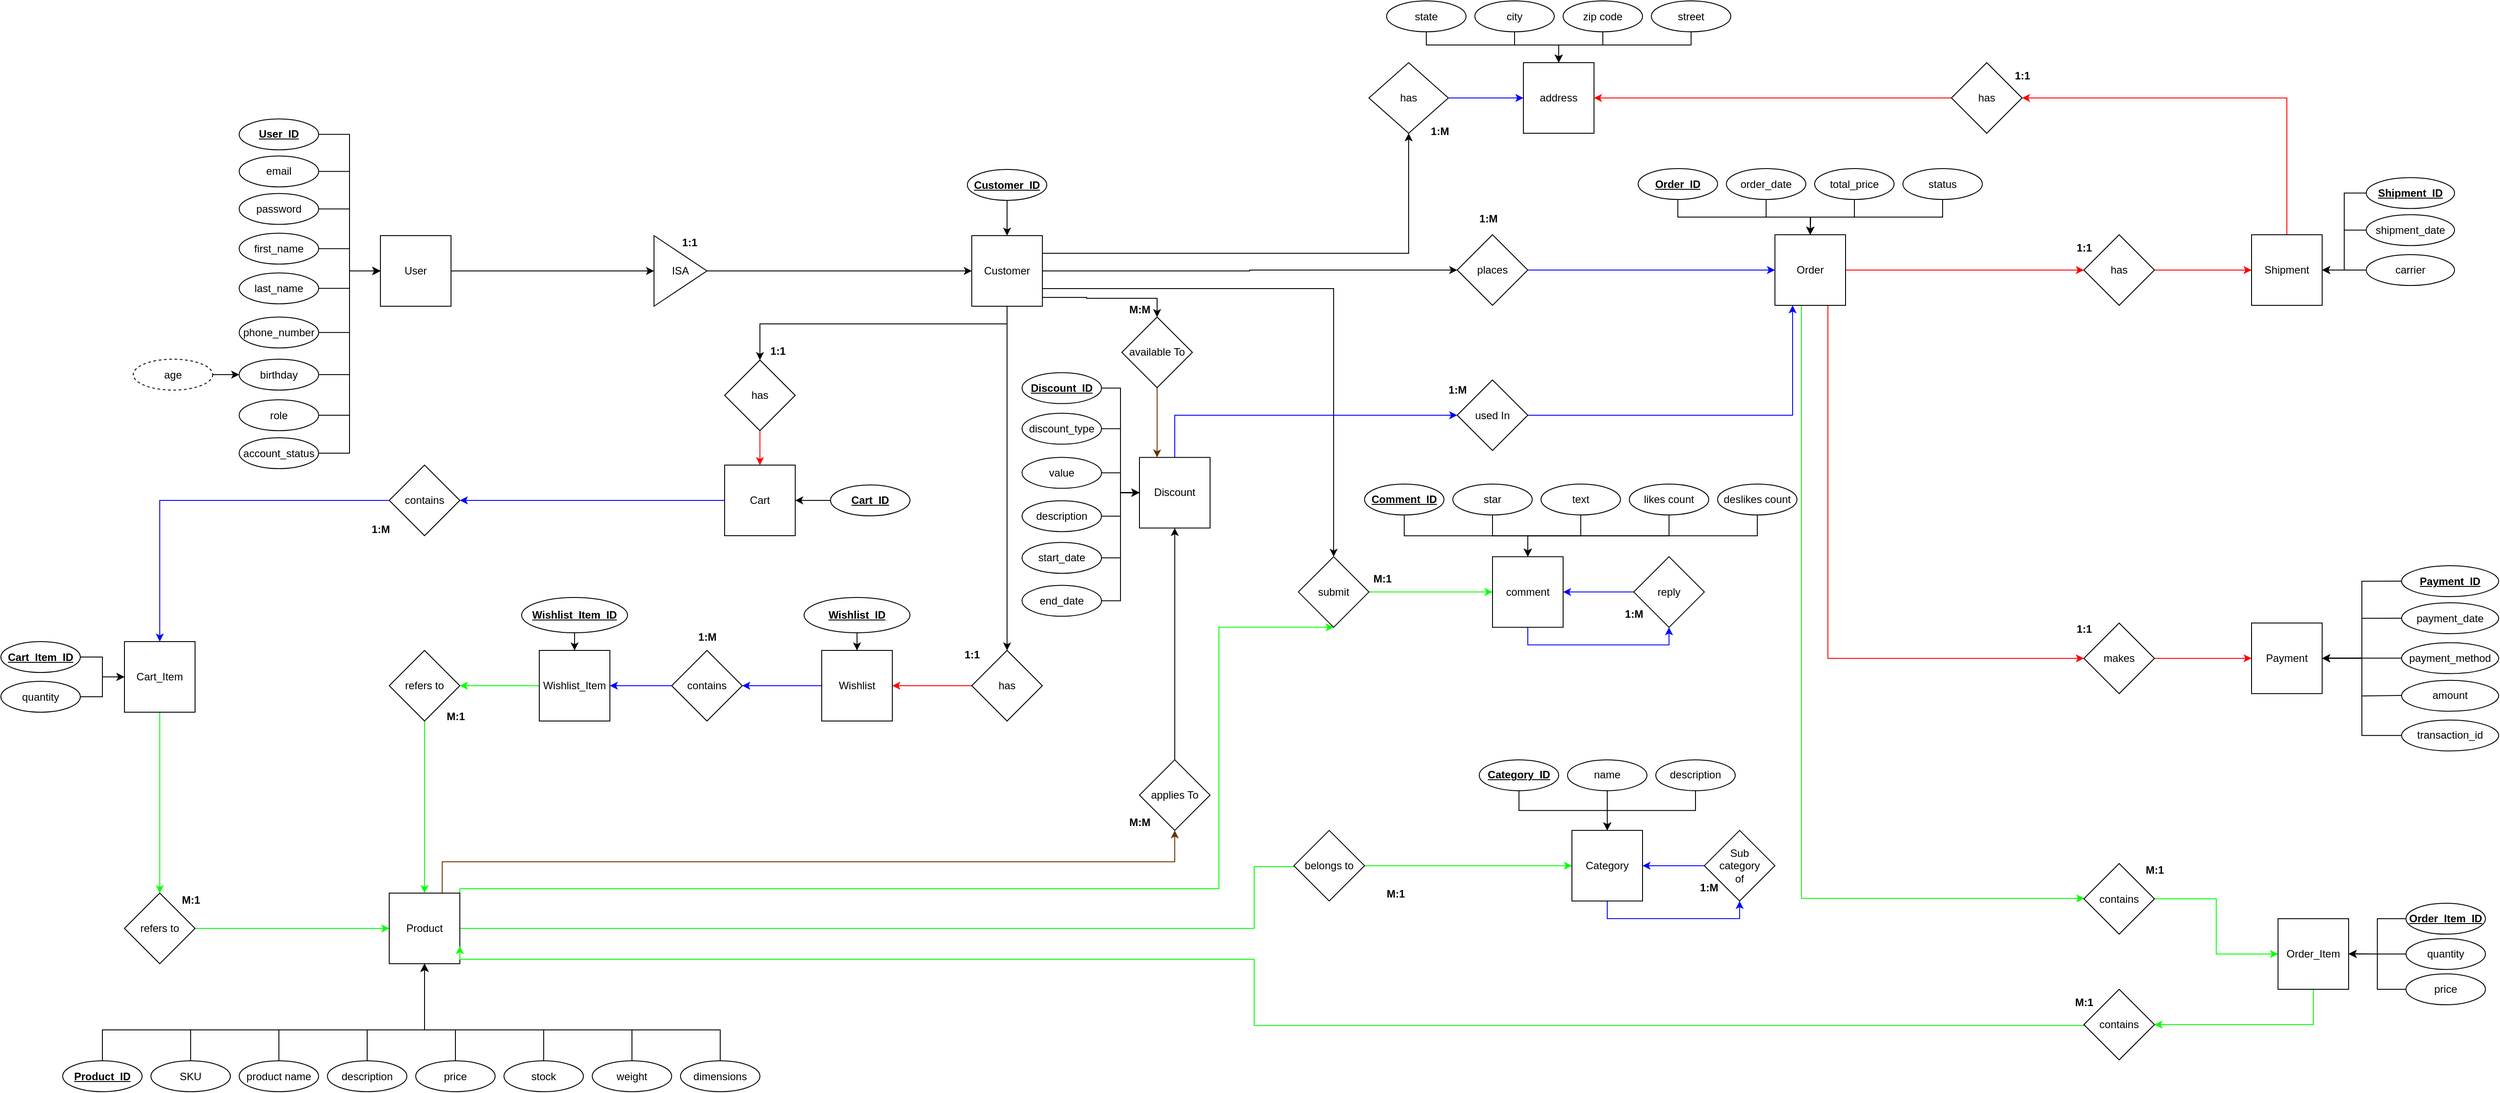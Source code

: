 <mxfile version="26.1.1">
  <diagram name="Page-1" id="rLo1q9Qd0Z6dPpDgeSFO">
    <mxGraphModel dx="7437" dy="7351" grid="1" gridSize="10" guides="1" tooltips="1" connect="1" arrows="1" fold="1" page="1" pageScale="5" pageWidth="850" pageHeight="1100" math="0" shadow="0">
      <root>
        <mxCell id="0" />
        <mxCell id="1" parent="0" />
        <mxCell id="ToU6loC46J24oxrMq6Bs-8" value="" style="edgeStyle=orthogonalEdgeStyle;rounded=0;orthogonalLoop=1;jettySize=auto;html=1;strokeColor=#000000;" parent="1" source="ToU6loC46J24oxrMq6Bs-6" edge="1">
          <mxGeometry relative="1" as="geometry">
            <mxPoint x="560.0" y="300" as="targetPoint" />
          </mxGeometry>
        </mxCell>
        <mxCell id="ToU6loC46J24oxrMq6Bs-6" value="User" style="whiteSpace=wrap;html=1;aspect=fixed;" parent="1" vertex="1">
          <mxGeometry x="250" y="260" width="80" height="80" as="geometry" />
        </mxCell>
        <mxCell id="ToU6loC46J24oxrMq6Bs-10" value="" style="edgeStyle=orthogonalEdgeStyle;rounded=0;orthogonalLoop=1;jettySize=auto;html=1;exitX=1;exitY=0.5;exitDx=0;exitDy=0;strokeColor=#000000;" parent="1" source="ToU6loC46J24oxrMq6Bs-325" target="ToU6loC46J24oxrMq6Bs-9" edge="1">
          <mxGeometry relative="1" as="geometry">
            <mxPoint x="640.0" y="300" as="sourcePoint" />
            <Array as="points">
              <mxPoint x="620" y="300" />
            </Array>
          </mxGeometry>
        </mxCell>
        <mxCell id="ToU6loC46J24oxrMq6Bs-32" value="" style="edgeStyle=orthogonalEdgeStyle;rounded=0;orthogonalLoop=1;jettySize=auto;html=1;strokeColor=#000000;exitX=1;exitY=0.5;exitDx=0;exitDy=0;" parent="1" source="ToU6loC46J24oxrMq6Bs-9" target="ToU6loC46J24oxrMq6Bs-31" edge="1">
          <mxGeometry relative="1" as="geometry">
            <mxPoint x="1290" y="275" as="sourcePoint" />
          </mxGeometry>
        </mxCell>
        <mxCell id="ToU6loC46J24oxrMq6Bs-59" value="" style="edgeStyle=orthogonalEdgeStyle;rounded=0;orthogonalLoop=1;jettySize=auto;html=1;exitX=0.5;exitY=1;exitDx=0;exitDy=0;strokeColor=#000000;" parent="1" source="ToU6loC46J24oxrMq6Bs-9" target="ToU6loC46J24oxrMq6Bs-13" edge="1">
          <mxGeometry relative="1" as="geometry">
            <mxPoint x="995" y="412.0" as="sourcePoint" />
            <mxPoint x="925" y="512.0" as="targetPoint" />
            <Array as="points">
              <mxPoint x="960" y="360" />
            </Array>
          </mxGeometry>
        </mxCell>
        <mxCell id="UtE5IbcF4sJG9WHfilwN-26" style="edgeStyle=orthogonalEdgeStyle;rounded=0;orthogonalLoop=1;jettySize=auto;html=1;exitX=1;exitY=0.75;exitDx=0;exitDy=0;entryX=0.5;entryY=0;entryDx=0;entryDy=0;strokeColor=#000000;" parent="1" source="ToU6loC46J24oxrMq6Bs-9" target="UtE5IbcF4sJG9WHfilwN-23" edge="1">
          <mxGeometry relative="1" as="geometry">
            <mxPoint x="1270" y="339" as="sourcePoint" />
          </mxGeometry>
        </mxCell>
        <mxCell id="GPYepnfZ225K1OBBeHl1-21" style="edgeStyle=orthogonalEdgeStyle;rounded=0;orthogonalLoop=1;jettySize=auto;html=1;exitX=1;exitY=0.25;exitDx=0;exitDy=0;entryX=0.5;entryY=1;entryDx=0;entryDy=0;strokeColor=#000000;" edge="1" parent="1" source="ToU6loC46J24oxrMq6Bs-9" target="GPYepnfZ225K1OBBeHl1-5">
          <mxGeometry relative="1" as="geometry">
            <Array as="points">
              <mxPoint x="1415" y="280" />
            </Array>
          </mxGeometry>
        </mxCell>
        <mxCell id="GPYepnfZ225K1OBBeHl1-23" style="edgeStyle=orthogonalEdgeStyle;rounded=0;orthogonalLoop=1;jettySize=auto;html=1;exitX=0.5;exitY=1;exitDx=0;exitDy=0;entryX=0.5;entryY=0;entryDx=0;entryDy=0;strokeColor=#000000;" edge="1" parent="1" source="ToU6loC46J24oxrMq6Bs-9" target="ToU6loC46J24oxrMq6Bs-57">
          <mxGeometry relative="1" as="geometry" />
        </mxCell>
        <mxCell id="GPYepnfZ225K1OBBeHl1-63" style="edgeStyle=orthogonalEdgeStyle;rounded=0;orthogonalLoop=1;jettySize=auto;html=1;exitX=1;exitY=1;exitDx=0;exitDy=0;entryX=0.5;entryY=0;entryDx=0;entryDy=0;strokeColor=#000000;" edge="1" parent="1" source="ToU6loC46J24oxrMq6Bs-9" target="GPYepnfZ225K1OBBeHl1-62">
          <mxGeometry relative="1" as="geometry">
            <Array as="points">
              <mxPoint x="1000" y="330" />
              <mxPoint x="1050" y="330" />
              <mxPoint x="1140" y="331" />
            </Array>
          </mxGeometry>
        </mxCell>
        <mxCell id="ToU6loC46J24oxrMq6Bs-9" value="Customer" style="whiteSpace=wrap;html=1;aspect=fixed;" parent="1" vertex="1">
          <mxGeometry x="920" y="260" width="80" height="80" as="geometry" />
        </mxCell>
        <mxCell id="ToU6loC46J24oxrMq6Bs-16" value="" style="edgeStyle=orthogonalEdgeStyle;rounded=0;orthogonalLoop=1;jettySize=auto;html=1;strokeColor=#FF0000;" parent="1" source="ToU6loC46J24oxrMq6Bs-13" target="ToU6loC46J24oxrMq6Bs-15" edge="1">
          <mxGeometry relative="1" as="geometry" />
        </mxCell>
        <mxCell id="ToU6loC46J24oxrMq6Bs-13" value="has" style="rhombus;whiteSpace=wrap;html=1;" parent="1" vertex="1">
          <mxGeometry x="640" y="401" width="80" height="80" as="geometry" />
        </mxCell>
        <mxCell id="ToU6loC46J24oxrMq6Bs-21" value="" style="edgeStyle=orthogonalEdgeStyle;rounded=0;orthogonalLoop=1;jettySize=auto;html=1;strokeColor=#0000FF;" parent="1" source="ToU6loC46J24oxrMq6Bs-15" target="ToU6loC46J24oxrMq6Bs-20" edge="1">
          <mxGeometry relative="1" as="geometry" />
        </mxCell>
        <mxCell id="ToU6loC46J24oxrMq6Bs-15" value="Cart" style="whiteSpace=wrap;html=1;aspect=fixed;" parent="1" vertex="1">
          <mxGeometry x="640" y="520" width="80" height="80" as="geometry" />
        </mxCell>
        <mxCell id="ToU6loC46J24oxrMq6Bs-23" value="" style="edgeStyle=orthogonalEdgeStyle;rounded=0;orthogonalLoop=1;jettySize=auto;html=1;strokeColor=#0000FF;" parent="1" source="ToU6loC46J24oxrMq6Bs-20" target="ToU6loC46J24oxrMq6Bs-22" edge="1">
          <mxGeometry relative="1" as="geometry" />
        </mxCell>
        <mxCell id="ToU6loC46J24oxrMq6Bs-20" value="contains" style="rhombus;whiteSpace=wrap;html=1;" parent="1" vertex="1">
          <mxGeometry x="260" y="520" width="80" height="80" as="geometry" />
        </mxCell>
        <mxCell id="ToU6loC46J24oxrMq6Bs-26" value="" style="edgeStyle=orthogonalEdgeStyle;rounded=0;orthogonalLoop=1;jettySize=auto;html=1;exitX=0.5;exitY=1;exitDx=0;exitDy=0;strokeColor=#00FF00;" parent="1" source="ToU6loC46J24oxrMq6Bs-22" target="ToU6loC46J24oxrMq6Bs-25" edge="1">
          <mxGeometry relative="1" as="geometry" />
        </mxCell>
        <mxCell id="ToU6loC46J24oxrMq6Bs-22" value="Cart_Item" style="whiteSpace=wrap;html=1;aspect=fixed;" parent="1" vertex="1">
          <mxGeometry x="-40" y="720" width="80" height="80" as="geometry" />
        </mxCell>
        <mxCell id="ToU6loC46J24oxrMq6Bs-76" style="edgeStyle=orthogonalEdgeStyle;rounded=0;orthogonalLoop=1;jettySize=auto;html=1;exitX=1;exitY=0.5;exitDx=0;exitDy=0;strokeColor=#00FF00;" parent="1" source="ToU6loC46J24oxrMq6Bs-25" target="ToU6loC46J24oxrMq6Bs-27" edge="1">
          <mxGeometry relative="1" as="geometry" />
        </mxCell>
        <mxCell id="ToU6loC46J24oxrMq6Bs-25" value="refers to" style="rhombus;whiteSpace=wrap;html=1;" parent="1" vertex="1">
          <mxGeometry x="-40" y="1005" width="80" height="80" as="geometry" />
        </mxCell>
        <mxCell id="ToU6loC46J24oxrMq6Bs-252" style="edgeStyle=orthogonalEdgeStyle;rounded=0;orthogonalLoop=1;jettySize=auto;html=1;exitX=1;exitY=0.5;exitDx=0;exitDy=0;entryX=0;entryY=0.5;entryDx=0;entryDy=0;strokeColor=#00FF00;" parent="1" source="ToU6loC46J24oxrMq6Bs-27" target="ToU6loC46J24oxrMq6Bs-251" edge="1">
          <mxGeometry relative="1" as="geometry">
            <Array as="points">
              <mxPoint x="1240" y="1045" />
              <mxPoint x="1240" y="975" />
              <mxPoint x="1325" y="975" />
            </Array>
          </mxGeometry>
        </mxCell>
        <mxCell id="UtE5IbcF4sJG9WHfilwN-42" style="edgeStyle=orthogonalEdgeStyle;rounded=0;orthogonalLoop=1;jettySize=auto;html=1;exitX=1;exitY=0.25;exitDx=0;exitDy=0;strokeColor=#00FF00;entryX=0.5;entryY=1;entryDx=0;entryDy=0;" parent="1" source="ToU6loC46J24oxrMq6Bs-27" target="UtE5IbcF4sJG9WHfilwN-23" edge="1">
          <mxGeometry relative="1" as="geometry">
            <Array as="points">
              <mxPoint x="340" y="1000" />
              <mxPoint x="1200" y="1000" />
              <mxPoint x="1200" y="704" />
            </Array>
          </mxGeometry>
        </mxCell>
        <mxCell id="GPYepnfZ225K1OBBeHl1-33" style="edgeStyle=orthogonalEdgeStyle;rounded=0;orthogonalLoop=1;jettySize=auto;html=1;exitX=0.75;exitY=0;exitDx=0;exitDy=0;entryX=0.5;entryY=1;entryDx=0;entryDy=0;strokeColor=#663300;" edge="1" parent="1" source="ToU6loC46J24oxrMq6Bs-27" target="GPYepnfZ225K1OBBeHl1-32">
          <mxGeometry relative="1" as="geometry" />
        </mxCell>
        <mxCell id="ToU6loC46J24oxrMq6Bs-27" value="Product" style="whiteSpace=wrap;html=1;aspect=fixed;" parent="1" vertex="1">
          <mxGeometry x="260" y="1005" width="80" height="80" as="geometry" />
        </mxCell>
        <mxCell id="ToU6loC46J24oxrMq6Bs-34" value="" style="edgeStyle=orthogonalEdgeStyle;rounded=0;orthogonalLoop=1;jettySize=auto;html=1;strokeColor=#0000FF;" parent="1" source="ToU6loC46J24oxrMq6Bs-31" target="ToU6loC46J24oxrMq6Bs-33" edge="1">
          <mxGeometry relative="1" as="geometry" />
        </mxCell>
        <mxCell id="ToU6loC46J24oxrMq6Bs-31" value="places" style="rhombus;whiteSpace=wrap;html=1;" parent="1" vertex="1">
          <mxGeometry x="1470" y="259" width="80" height="80" as="geometry" />
        </mxCell>
        <mxCell id="ToU6loC46J24oxrMq6Bs-39" value="" style="edgeStyle=orthogonalEdgeStyle;rounded=0;orthogonalLoop=1;jettySize=auto;html=1;strokeColor=#FF0000;" parent="1" source="ToU6loC46J24oxrMq6Bs-33" target="ToU6loC46J24oxrMq6Bs-38" edge="1">
          <mxGeometry relative="1" as="geometry" />
        </mxCell>
        <mxCell id="ToU6loC46J24oxrMq6Bs-50" value="" style="edgeStyle=orthogonalEdgeStyle;rounded=0;orthogonalLoop=1;jettySize=auto;html=1;strokeColor=#00FF00;" parent="1" source="ToU6loC46J24oxrMq6Bs-33" target="ToU6loC46J24oxrMq6Bs-49" edge="1">
          <mxGeometry relative="1" as="geometry">
            <Array as="points">
              <mxPoint x="1860" y="1011" />
            </Array>
          </mxGeometry>
        </mxCell>
        <mxCell id="ToU6loC46J24oxrMq6Bs-309" style="edgeStyle=orthogonalEdgeStyle;rounded=0;orthogonalLoop=1;jettySize=auto;html=1;exitX=0.5;exitY=1;exitDx=0;exitDy=0;entryX=0;entryY=0.5;entryDx=0;entryDy=0;strokeColor=#FF0000;" parent="1" source="ToU6loC46J24oxrMq6Bs-33" target="ToU6loC46J24oxrMq6Bs-43" edge="1">
          <mxGeometry relative="1" as="geometry">
            <Array as="points">
              <mxPoint x="1890" y="339" />
              <mxPoint x="1890" y="739" />
            </Array>
          </mxGeometry>
        </mxCell>
        <mxCell id="ToU6loC46J24oxrMq6Bs-33" value="Order" style="whiteSpace=wrap;html=1;aspect=fixed;" parent="1" vertex="1">
          <mxGeometry x="1830" y="259" width="80" height="80" as="geometry" />
        </mxCell>
        <mxCell id="ToU6loC46J24oxrMq6Bs-41" value="" style="edgeStyle=orthogonalEdgeStyle;rounded=0;orthogonalLoop=1;jettySize=auto;html=1;strokeColor=#FF0000;" parent="1" source="ToU6loC46J24oxrMq6Bs-38" target="ToU6loC46J24oxrMq6Bs-40" edge="1">
          <mxGeometry relative="1" as="geometry" />
        </mxCell>
        <mxCell id="ToU6loC46J24oxrMq6Bs-38" value="has" style="rhombus;whiteSpace=wrap;html=1;" parent="1" vertex="1">
          <mxGeometry x="2180" y="259" width="80" height="80" as="geometry" />
        </mxCell>
        <mxCell id="GPYepnfZ225K1OBBeHl1-11" style="edgeStyle=orthogonalEdgeStyle;rounded=0;orthogonalLoop=1;jettySize=auto;html=1;exitX=0.5;exitY=0;exitDx=0;exitDy=0;entryX=1;entryY=0.5;entryDx=0;entryDy=0;strokeColor=#FF0000;" edge="1" parent="1" source="ToU6loC46J24oxrMq6Bs-40" target="GPYepnfZ225K1OBBeHl1-8">
          <mxGeometry relative="1" as="geometry" />
        </mxCell>
        <mxCell id="ToU6loC46J24oxrMq6Bs-40" value="Shipment" style="whiteSpace=wrap;html=1;aspect=fixed;" parent="1" vertex="1">
          <mxGeometry x="2370" y="259" width="80" height="80" as="geometry" />
        </mxCell>
        <mxCell id="ToU6loC46J24oxrMq6Bs-220" style="edgeStyle=orthogonalEdgeStyle;rounded=0;orthogonalLoop=1;jettySize=auto;html=1;exitX=1;exitY=0.5;exitDx=0;exitDy=0;entryX=0;entryY=0.5;entryDx=0;entryDy=0;strokeColor=#FF0000;" parent="1" source="ToU6loC46J24oxrMq6Bs-43" target="ToU6loC46J24oxrMq6Bs-45" edge="1">
          <mxGeometry relative="1" as="geometry" />
        </mxCell>
        <mxCell id="ToU6loC46J24oxrMq6Bs-43" value="makes" style="rhombus;whiteSpace=wrap;html=1;" parent="1" vertex="1">
          <mxGeometry x="2180" y="699" width="80" height="80" as="geometry" />
        </mxCell>
        <mxCell id="ToU6loC46J24oxrMq6Bs-45" value="Payment" style="whiteSpace=wrap;html=1;aspect=fixed;" parent="1" vertex="1">
          <mxGeometry x="2370" y="698.93" width="80" height="80" as="geometry" />
        </mxCell>
        <mxCell id="ToU6loC46J24oxrMq6Bs-53" value="" style="edgeStyle=orthogonalEdgeStyle;rounded=0;orthogonalLoop=1;jettySize=auto;html=1;fillColor=#00FF00;strokeColor=#00FF00;" parent="1" source="ToU6loC46J24oxrMq6Bs-49" target="ToU6loC46J24oxrMq6Bs-52" edge="1">
          <mxGeometry relative="1" as="geometry" />
        </mxCell>
        <mxCell id="ToU6loC46J24oxrMq6Bs-49" value="contains" style="rhombus;whiteSpace=wrap;html=1;" parent="1" vertex="1">
          <mxGeometry x="2180" y="971.5" width="80" height="80" as="geometry" />
        </mxCell>
        <mxCell id="ToU6loC46J24oxrMq6Bs-333" style="edgeStyle=orthogonalEdgeStyle;rounded=0;orthogonalLoop=1;jettySize=auto;html=1;exitX=0.5;exitY=1;exitDx=0;exitDy=0;entryX=1;entryY=0.5;entryDx=0;entryDy=0;strokeColor=#00FF00;" parent="1" source="ToU6loC46J24oxrMq6Bs-52" target="ToU6loC46J24oxrMq6Bs-330" edge="1">
          <mxGeometry relative="1" as="geometry" />
        </mxCell>
        <mxCell id="ToU6loC46J24oxrMq6Bs-52" value="Order_Item" style="whiteSpace=wrap;html=1;aspect=fixed;" parent="1" vertex="1">
          <mxGeometry x="2400" y="1034" width="80" height="80" as="geometry" />
        </mxCell>
        <mxCell id="ToU6loC46J24oxrMq6Bs-296" style="edgeStyle=orthogonalEdgeStyle;rounded=0;orthogonalLoop=1;jettySize=auto;html=1;exitX=0;exitY=0.5;exitDx=0;exitDy=0;entryX=1;entryY=0.5;entryDx=0;entryDy=0;strokeColor=#0000FF;" parent="1" source="ToU6loC46J24oxrMq6Bs-55" target="ToU6loC46J24oxrMq6Bs-66" edge="1">
          <mxGeometry relative="1" as="geometry" />
        </mxCell>
        <mxCell id="ToU6loC46J24oxrMq6Bs-55" value="Wishlist" style="whiteSpace=wrap;html=1;aspect=fixed;" parent="1" vertex="1">
          <mxGeometry x="750" y="730" width="80" height="80" as="geometry" />
        </mxCell>
        <mxCell id="ToU6loC46J24oxrMq6Bs-202" style="edgeStyle=orthogonalEdgeStyle;rounded=0;orthogonalLoop=1;jettySize=auto;html=1;exitX=0.5;exitY=1;exitDx=0;exitDy=0;" parent="1" source="ToU6loC46J24oxrMq6Bs-56" target="ToU6loC46J24oxrMq6Bs-55" edge="1">
          <mxGeometry relative="1" as="geometry" />
        </mxCell>
        <mxCell id="ToU6loC46J24oxrMq6Bs-56" value="&lt;div&gt;&lt;b&gt;&lt;u&gt;Wishlist_ID&lt;/u&gt;&lt;/b&gt;&lt;/div&gt;" style="ellipse;whiteSpace=wrap;html=1;" parent="1" vertex="1">
          <mxGeometry x="730" y="670" width="120" height="40" as="geometry" />
        </mxCell>
        <mxCell id="ToU6loC46J24oxrMq6Bs-298" style="edgeStyle=orthogonalEdgeStyle;rounded=0;orthogonalLoop=1;jettySize=auto;html=1;exitX=0;exitY=0.5;exitDx=0;exitDy=0;strokeColor=#FF0000;" parent="1" source="ToU6loC46J24oxrMq6Bs-57" target="ToU6loC46J24oxrMq6Bs-55" edge="1">
          <mxGeometry relative="1" as="geometry" />
        </mxCell>
        <mxCell id="ToU6loC46J24oxrMq6Bs-57" value="has" style="rhombus;whiteSpace=wrap;html=1;" parent="1" vertex="1">
          <mxGeometry x="920" y="730" width="80" height="80" as="geometry" />
        </mxCell>
        <mxCell id="ToU6loC46J24oxrMq6Bs-295" style="edgeStyle=orthogonalEdgeStyle;rounded=0;orthogonalLoop=1;jettySize=auto;html=1;exitX=0;exitY=0.5;exitDx=0;exitDy=0;strokeColor=#00FF00;" parent="1" source="ToU6loC46J24oxrMq6Bs-61" target="ToU6loC46J24oxrMq6Bs-69" edge="1">
          <mxGeometry relative="1" as="geometry" />
        </mxCell>
        <mxCell id="ToU6loC46J24oxrMq6Bs-61" value="Wishlist_Item" style="whiteSpace=wrap;html=1;aspect=fixed;" parent="1" vertex="1">
          <mxGeometry x="430" y="730" width="80" height="80" as="geometry" />
        </mxCell>
        <mxCell id="ToU6loC46J24oxrMq6Bs-201" style="edgeStyle=orthogonalEdgeStyle;rounded=0;orthogonalLoop=1;jettySize=auto;html=1;exitX=0.5;exitY=1;exitDx=0;exitDy=0;" parent="1" source="ToU6loC46J24oxrMq6Bs-62" target="ToU6loC46J24oxrMq6Bs-61" edge="1">
          <mxGeometry relative="1" as="geometry" />
        </mxCell>
        <mxCell id="ToU6loC46J24oxrMq6Bs-62" value="&lt;div&gt;&lt;b&gt;&lt;u&gt;Wishlist_Item_ID&lt;/u&gt;&lt;/b&gt;&lt;/div&gt;" style="ellipse;whiteSpace=wrap;html=1;" parent="1" vertex="1">
          <mxGeometry x="410" y="670" width="120" height="40" as="geometry" />
        </mxCell>
        <mxCell id="ToU6loC46J24oxrMq6Bs-297" style="edgeStyle=orthogonalEdgeStyle;rounded=0;orthogonalLoop=1;jettySize=auto;html=1;entryX=1;entryY=0.5;entryDx=0;entryDy=0;strokeColor=#0000FF;" parent="1" source="ToU6loC46J24oxrMq6Bs-66" target="ToU6loC46J24oxrMq6Bs-61" edge="1">
          <mxGeometry relative="1" as="geometry" />
        </mxCell>
        <mxCell id="ToU6loC46J24oxrMq6Bs-66" value="contains" style="rhombus;whiteSpace=wrap;html=1;" parent="1" vertex="1">
          <mxGeometry x="580" y="730" width="80" height="80" as="geometry" />
        </mxCell>
        <mxCell id="ToU6loC46J24oxrMq6Bs-294" style="edgeStyle=orthogonalEdgeStyle;rounded=0;orthogonalLoop=1;jettySize=auto;html=1;exitX=0.5;exitY=1;exitDx=0;exitDy=0;strokeColor=#00FF00;" parent="1" source="ToU6loC46J24oxrMq6Bs-69" target="ToU6loC46J24oxrMq6Bs-27" edge="1">
          <mxGeometry relative="1" as="geometry" />
        </mxCell>
        <mxCell id="ToU6loC46J24oxrMq6Bs-69" value="refers to" style="rhombus;whiteSpace=wrap;html=1;" parent="1" vertex="1">
          <mxGeometry x="260" y="730" width="80" height="80" as="geometry" />
        </mxCell>
        <mxCell id="ToU6loC46J24oxrMq6Bs-95" style="edgeStyle=orthogonalEdgeStyle;rounded=0;orthogonalLoop=1;jettySize=auto;html=1;exitX=1;exitY=0.5;exitDx=0;exitDy=0;entryX=0;entryY=0.5;entryDx=0;entryDy=0;" parent="1" source="ToU6loC46J24oxrMq6Bs-82" target="ToU6loC46J24oxrMq6Bs-6" edge="1">
          <mxGeometry relative="1" as="geometry" />
        </mxCell>
        <mxCell id="ToU6loC46J24oxrMq6Bs-82" value="&lt;div&gt;&lt;b&gt;&lt;u&gt;User_ID&lt;/u&gt;&lt;/b&gt;&lt;/div&gt;" style="ellipse;whiteSpace=wrap;html=1;" parent="1" vertex="1">
          <mxGeometry x="90" y="127.75" width="90" height="35" as="geometry" />
        </mxCell>
        <mxCell id="ToU6loC46J24oxrMq6Bs-96" style="edgeStyle=orthogonalEdgeStyle;rounded=0;orthogonalLoop=1;jettySize=auto;html=1;exitX=1;exitY=0.5;exitDx=0;exitDy=0;entryX=0;entryY=0.5;entryDx=0;entryDy=0;" parent="1" source="ToU6loC46J24oxrMq6Bs-83" target="ToU6loC46J24oxrMq6Bs-6" edge="1">
          <mxGeometry relative="1" as="geometry" />
        </mxCell>
        <mxCell id="ToU6loC46J24oxrMq6Bs-83" value="&lt;div&gt;email&lt;/div&gt;" style="ellipse;whiteSpace=wrap;html=1;" parent="1" vertex="1">
          <mxGeometry x="90" y="169.75" width="90" height="35" as="geometry" />
        </mxCell>
        <mxCell id="ToU6loC46J24oxrMq6Bs-103" style="edgeStyle=orthogonalEdgeStyle;rounded=0;orthogonalLoop=1;jettySize=auto;html=1;entryX=0;entryY=0.5;entryDx=0;entryDy=0;" parent="1" source="ToU6loC46J24oxrMq6Bs-84" target="ToU6loC46J24oxrMq6Bs-6" edge="1">
          <mxGeometry relative="1" as="geometry" />
        </mxCell>
        <mxCell id="ToU6loC46J24oxrMq6Bs-84" value="password" style="ellipse;whiteSpace=wrap;html=1;" parent="1" vertex="1">
          <mxGeometry x="90" y="212.25" width="90" height="35" as="geometry" />
        </mxCell>
        <mxCell id="ToU6loC46J24oxrMq6Bs-98" style="edgeStyle=orthogonalEdgeStyle;rounded=0;orthogonalLoop=1;jettySize=auto;html=1;entryX=0;entryY=0.5;entryDx=0;entryDy=0;" parent="1" source="ToU6loC46J24oxrMq6Bs-85" target="ToU6loC46J24oxrMq6Bs-6" edge="1">
          <mxGeometry relative="1" as="geometry" />
        </mxCell>
        <mxCell id="ToU6loC46J24oxrMq6Bs-85" value="first_name" style="ellipse;whiteSpace=wrap;html=1;" parent="1" vertex="1">
          <mxGeometry x="90" y="257.25" width="90" height="35" as="geometry" />
        </mxCell>
        <mxCell id="ToU6loC46J24oxrMq6Bs-99" style="edgeStyle=orthogonalEdgeStyle;rounded=0;orthogonalLoop=1;jettySize=auto;html=1;entryX=0;entryY=0.5;entryDx=0;entryDy=0;" parent="1" source="ToU6loC46J24oxrMq6Bs-86" target="ToU6loC46J24oxrMq6Bs-6" edge="1">
          <mxGeometry relative="1" as="geometry" />
        </mxCell>
        <mxCell id="ToU6loC46J24oxrMq6Bs-86" value="last_name" style="ellipse;whiteSpace=wrap;html=1;" parent="1" vertex="1">
          <mxGeometry x="90" y="302.25" width="90" height="35" as="geometry" />
        </mxCell>
        <mxCell id="ToU6loC46J24oxrMq6Bs-100" style="edgeStyle=orthogonalEdgeStyle;rounded=0;orthogonalLoop=1;jettySize=auto;html=1;entryX=0;entryY=0.5;entryDx=0;entryDy=0;" parent="1" source="ToU6loC46J24oxrMq6Bs-87" target="ToU6loC46J24oxrMq6Bs-6" edge="1">
          <mxGeometry relative="1" as="geometry" />
        </mxCell>
        <mxCell id="ToU6loC46J24oxrMq6Bs-87" value="&lt;div&gt;phone_number&lt;/div&gt;" style="ellipse;whiteSpace=wrap;html=1;" parent="1" vertex="1">
          <mxGeometry x="90" y="352.25" width="90" height="35" as="geometry" />
        </mxCell>
        <mxCell id="ToU6loC46J24oxrMq6Bs-101" style="edgeStyle=orthogonalEdgeStyle;rounded=0;orthogonalLoop=1;jettySize=auto;html=1;entryX=0;entryY=0.5;entryDx=0;entryDy=0;" parent="1" source="ToU6loC46J24oxrMq6Bs-89" target="ToU6loC46J24oxrMq6Bs-6" edge="1">
          <mxGeometry relative="1" as="geometry" />
        </mxCell>
        <mxCell id="ToU6loC46J24oxrMq6Bs-89" value="&lt;div&gt;role&lt;/div&gt;" style="ellipse;whiteSpace=wrap;html=1;" parent="1" vertex="1">
          <mxGeometry x="90" y="446" width="90" height="35" as="geometry" />
        </mxCell>
        <mxCell id="ToU6loC46J24oxrMq6Bs-102" style="edgeStyle=orthogonalEdgeStyle;rounded=0;orthogonalLoop=1;jettySize=auto;html=1;entryX=0;entryY=0.5;entryDx=0;entryDy=0;" parent="1" source="ToU6loC46J24oxrMq6Bs-90" target="ToU6loC46J24oxrMq6Bs-6" edge="1">
          <mxGeometry relative="1" as="geometry" />
        </mxCell>
        <mxCell id="ToU6loC46J24oxrMq6Bs-90" value="account_status" style="ellipse;whiteSpace=wrap;html=1;" parent="1" vertex="1">
          <mxGeometry x="90" y="489" width="90" height="35" as="geometry" />
        </mxCell>
        <mxCell id="GPYepnfZ225K1OBBeHl1-20" style="edgeStyle=orthogonalEdgeStyle;rounded=0;orthogonalLoop=1;jettySize=auto;html=1;exitX=0.5;exitY=1;exitDx=0;exitDy=0;" edge="1" parent="1" source="ToU6loC46J24oxrMq6Bs-91" target="ToU6loC46J24oxrMq6Bs-9">
          <mxGeometry relative="1" as="geometry" />
        </mxCell>
        <mxCell id="ToU6loC46J24oxrMq6Bs-91" value="&lt;div&gt;&lt;b&gt;&lt;u&gt;Customer_ID&lt;/u&gt;&lt;/b&gt;&lt;/div&gt;" style="ellipse;whiteSpace=wrap;html=1;" parent="1" vertex="1">
          <mxGeometry x="915" y="185" width="90" height="35" as="geometry" />
        </mxCell>
        <mxCell id="ToU6loC46J24oxrMq6Bs-131" style="edgeStyle=orthogonalEdgeStyle;rounded=0;orthogonalLoop=1;jettySize=auto;html=1;exitX=0.5;exitY=1;exitDx=0;exitDy=0;entryX=0.5;entryY=0;entryDx=0;entryDy=0;" parent="1" source="ToU6loC46J24oxrMq6Bs-109" edge="1">
          <mxGeometry relative="1" as="geometry">
            <Array as="points">
              <mxPoint x="1535" y="44" />
              <mxPoint x="1585" y="44" />
            </Array>
            <mxPoint x="1585" y="64" as="targetPoint" />
          </mxGeometry>
        </mxCell>
        <mxCell id="ToU6loC46J24oxrMq6Bs-109" value="&lt;div&gt;city&lt;/div&gt;" style="ellipse;whiteSpace=wrap;html=1;" parent="1" vertex="1">
          <mxGeometry x="1490" y="-6" width="90" height="35" as="geometry" />
        </mxCell>
        <mxCell id="ToU6loC46J24oxrMq6Bs-133" style="edgeStyle=orthogonalEdgeStyle;rounded=0;orthogonalLoop=1;jettySize=auto;html=1;exitX=0.5;exitY=1;exitDx=0;exitDy=0;entryX=0.5;entryY=0;entryDx=0;entryDy=0;" parent="1" source="ToU6loC46J24oxrMq6Bs-111" edge="1">
          <mxGeometry relative="1" as="geometry">
            <Array as="points">
              <mxPoint x="1635" y="44" />
              <mxPoint x="1585" y="44" />
            </Array>
            <mxPoint x="1585" y="64" as="targetPoint" />
          </mxGeometry>
        </mxCell>
        <mxCell id="ToU6loC46J24oxrMq6Bs-111" value="zip code" style="ellipse;whiteSpace=wrap;html=1;" parent="1" vertex="1">
          <mxGeometry x="1590" y="-6" width="90" height="35" as="geometry" />
        </mxCell>
        <mxCell id="ToU6loC46J24oxrMq6Bs-128" style="edgeStyle=orthogonalEdgeStyle;rounded=0;orthogonalLoop=1;jettySize=auto;html=1;exitX=0.5;exitY=1;exitDx=0;exitDy=0;entryX=0.5;entryY=0;entryDx=0;entryDy=0;" parent="1" source="ToU6loC46J24oxrMq6Bs-113" edge="1">
          <mxGeometry relative="1" as="geometry">
            <Array as="points">
              <mxPoint x="1735" y="44" />
              <mxPoint x="1585" y="44" />
            </Array>
            <mxPoint x="1585" y="64" as="targetPoint" />
          </mxGeometry>
        </mxCell>
        <mxCell id="ToU6loC46J24oxrMq6Bs-113" value="street" style="ellipse;whiteSpace=wrap;html=1;" parent="1" vertex="1">
          <mxGeometry x="1690" y="-6" width="90" height="35" as="geometry" />
        </mxCell>
        <mxCell id="ToU6loC46J24oxrMq6Bs-132" style="edgeStyle=orthogonalEdgeStyle;rounded=0;orthogonalLoop=1;jettySize=auto;html=1;exitX=0.5;exitY=1;exitDx=0;exitDy=0;entryX=0.5;entryY=0;entryDx=0;entryDy=0;" parent="1" source="ToU6loC46J24oxrMq6Bs-124" edge="1">
          <mxGeometry relative="1" as="geometry">
            <Array as="points">
              <mxPoint x="1435" y="44" />
              <mxPoint x="1585" y="44" />
            </Array>
            <mxPoint x="1585" y="64" as="targetPoint" />
          </mxGeometry>
        </mxCell>
        <mxCell id="ToU6loC46J24oxrMq6Bs-124" value="state" style="ellipse;whiteSpace=wrap;html=1;" parent="1" vertex="1">
          <mxGeometry x="1390" y="-6" width="90" height="35" as="geometry" />
        </mxCell>
        <mxCell id="ToU6loC46J24oxrMq6Bs-136" style="edgeStyle=orthogonalEdgeStyle;rounded=0;orthogonalLoop=1;jettySize=auto;html=1;entryX=0;entryY=0.5;entryDx=0;entryDy=0;" parent="1" source="ToU6loC46J24oxrMq6Bs-135" target="ToU6loC46J24oxrMq6Bs-6" edge="1">
          <mxGeometry relative="1" as="geometry" />
        </mxCell>
        <mxCell id="ToU6loC46J24oxrMq6Bs-135" value="birthday" style="ellipse;whiteSpace=wrap;html=1;" parent="1" vertex="1">
          <mxGeometry x="90" y="400" width="90" height="35" as="geometry" />
        </mxCell>
        <mxCell id="ToU6loC46J24oxrMq6Bs-140" style="edgeStyle=orthogonalEdgeStyle;rounded=0;orthogonalLoop=1;jettySize=auto;html=1;exitX=1;exitY=0.5;exitDx=0;exitDy=0;" parent="1" source="ToU6loC46J24oxrMq6Bs-139" target="ToU6loC46J24oxrMq6Bs-135" edge="1">
          <mxGeometry relative="1" as="geometry" />
        </mxCell>
        <mxCell id="ToU6loC46J24oxrMq6Bs-139" value="age" style="ellipse;whiteSpace=wrap;html=1;dashed=1;" parent="1" vertex="1">
          <mxGeometry x="-30" y="400" width="90" height="35" as="geometry" />
        </mxCell>
        <mxCell id="ToU6loC46J24oxrMq6Bs-144" style="edgeStyle=orthogonalEdgeStyle;rounded=0;orthogonalLoop=1;jettySize=auto;html=1;exitX=1;exitY=0.5;exitDx=0;exitDy=0;entryX=0;entryY=0.5;entryDx=0;entryDy=0;" parent="1" source="ToU6loC46J24oxrMq6Bs-141" target="ToU6loC46J24oxrMq6Bs-22" edge="1">
          <mxGeometry relative="1" as="geometry" />
        </mxCell>
        <mxCell id="ToU6loC46J24oxrMq6Bs-141" value="&lt;div&gt;&lt;b&gt;&lt;u&gt;Cart_Item_ID&lt;/u&gt;&lt;/b&gt;&lt;/div&gt;" style="ellipse;whiteSpace=wrap;html=1;" parent="1" vertex="1">
          <mxGeometry x="-180" y="720" width="90" height="35" as="geometry" />
        </mxCell>
        <mxCell id="ToU6loC46J24oxrMq6Bs-143" style="edgeStyle=orthogonalEdgeStyle;rounded=0;orthogonalLoop=1;jettySize=auto;html=1;" parent="1" source="ToU6loC46J24oxrMq6Bs-142" target="ToU6loC46J24oxrMq6Bs-22" edge="1">
          <mxGeometry relative="1" as="geometry" />
        </mxCell>
        <mxCell id="ToU6loC46J24oxrMq6Bs-142" value="&lt;div&gt;quantity&lt;/div&gt;" style="ellipse;whiteSpace=wrap;html=1;" parent="1" vertex="1">
          <mxGeometry x="-180" y="765" width="90" height="35" as="geometry" />
        </mxCell>
        <mxCell id="ToU6loC46J24oxrMq6Bs-146" style="edgeStyle=orthogonalEdgeStyle;rounded=0;orthogonalLoop=1;jettySize=auto;html=1;exitX=0;exitY=0.5;exitDx=0;exitDy=0;entryX=1;entryY=0.5;entryDx=0;entryDy=0;" parent="1" source="ToU6loC46J24oxrMq6Bs-145" target="ToU6loC46J24oxrMq6Bs-15" edge="1">
          <mxGeometry relative="1" as="geometry" />
        </mxCell>
        <mxCell id="ToU6loC46J24oxrMq6Bs-145" value="&lt;div&gt;&lt;b&gt;&lt;u&gt;Cart_ID&lt;/u&gt;&lt;/b&gt;&lt;/div&gt;" style="ellipse;whiteSpace=wrap;html=1;" parent="1" vertex="1">
          <mxGeometry x="760" y="542.5" width="90" height="35" as="geometry" />
        </mxCell>
        <mxCell id="ToU6loC46J24oxrMq6Bs-192" style="edgeStyle=orthogonalEdgeStyle;rounded=0;orthogonalLoop=1;jettySize=auto;html=1;exitX=0.5;exitY=0;exitDx=0;exitDy=0;entryX=0.5;entryY=1;entryDx=0;entryDy=0;" parent="1" source="ToU6loC46J24oxrMq6Bs-166" target="ToU6loC46J24oxrMq6Bs-27" edge="1">
          <mxGeometry relative="1" as="geometry">
            <mxPoint x="300" y="1140" as="targetPoint" />
            <Array as="points">
              <mxPoint x="235" y="1160" />
              <mxPoint x="300" y="1160" />
            </Array>
          </mxGeometry>
        </mxCell>
        <mxCell id="ToU6loC46J24oxrMq6Bs-166" value="&lt;div&gt;description&lt;/div&gt;" style="ellipse;whiteSpace=wrap;html=1;" parent="1" vertex="1">
          <mxGeometry x="190" y="1195" width="90" height="35" as="geometry" />
        </mxCell>
        <mxCell id="ToU6loC46J24oxrMq6Bs-194" style="edgeStyle=orthogonalEdgeStyle;rounded=0;orthogonalLoop=1;jettySize=auto;html=1;exitX=0.5;exitY=0;exitDx=0;exitDy=0;entryX=0.5;entryY=1;entryDx=0;entryDy=0;" parent="1" source="ToU6loC46J24oxrMq6Bs-167" target="ToU6loC46J24oxrMq6Bs-27" edge="1">
          <mxGeometry relative="1" as="geometry">
            <mxPoint x="300" y="1140" as="targetPoint" />
            <Array as="points">
              <mxPoint x="335" y="1160" />
              <mxPoint x="300" y="1160" />
            </Array>
          </mxGeometry>
        </mxCell>
        <mxCell id="ToU6loC46J24oxrMq6Bs-167" value="price" style="ellipse;whiteSpace=wrap;html=1;" parent="1" vertex="1">
          <mxGeometry x="290" y="1195" width="90" height="35" as="geometry" />
        </mxCell>
        <mxCell id="ToU6loC46J24oxrMq6Bs-195" style="edgeStyle=orthogonalEdgeStyle;rounded=0;orthogonalLoop=1;jettySize=auto;html=1;exitX=0.5;exitY=0;exitDx=0;exitDy=0;entryX=0.5;entryY=1;entryDx=0;entryDy=0;" parent="1" source="ToU6loC46J24oxrMq6Bs-168" target="ToU6loC46J24oxrMq6Bs-27" edge="1">
          <mxGeometry relative="1" as="geometry">
            <mxPoint x="300" y="1140" as="targetPoint" />
            <Array as="points">
              <mxPoint x="435" y="1160" />
              <mxPoint x="300" y="1160" />
            </Array>
          </mxGeometry>
        </mxCell>
        <mxCell id="ToU6loC46J24oxrMq6Bs-168" value="&lt;div&gt;stock&lt;/div&gt;" style="ellipse;whiteSpace=wrap;html=1;" parent="1" vertex="1">
          <mxGeometry x="390" y="1195" width="90" height="35" as="geometry" />
        </mxCell>
        <mxCell id="ToU6loC46J24oxrMq6Bs-197" style="edgeStyle=orthogonalEdgeStyle;rounded=0;orthogonalLoop=1;jettySize=auto;html=1;exitX=0.5;exitY=0;exitDx=0;exitDy=0;entryX=0.5;entryY=1;entryDx=0;entryDy=0;" parent="1" source="ToU6loC46J24oxrMq6Bs-175" target="ToU6loC46J24oxrMq6Bs-27" edge="1">
          <mxGeometry relative="1" as="geometry">
            <mxPoint x="300" y="1140" as="targetPoint" />
            <Array as="points">
              <mxPoint x="535" y="1160" />
              <mxPoint x="300" y="1160" />
            </Array>
          </mxGeometry>
        </mxCell>
        <mxCell id="ToU6loC46J24oxrMq6Bs-175" value="weight" style="ellipse;whiteSpace=wrap;html=1;" parent="1" vertex="1">
          <mxGeometry x="490" y="1195" width="90" height="35" as="geometry" />
        </mxCell>
        <mxCell id="ToU6loC46J24oxrMq6Bs-198" style="edgeStyle=orthogonalEdgeStyle;rounded=0;orthogonalLoop=1;jettySize=auto;html=1;exitX=0.5;exitY=0;exitDx=0;exitDy=0;entryX=0.5;entryY=1;entryDx=0;entryDy=0;" parent="1" source="ToU6loC46J24oxrMq6Bs-176" target="ToU6loC46J24oxrMq6Bs-27" edge="1">
          <mxGeometry relative="1" as="geometry">
            <mxPoint x="300" y="1140" as="targetPoint" />
            <Array as="points">
              <mxPoint x="635" y="1160" />
              <mxPoint x="300" y="1160" />
            </Array>
          </mxGeometry>
        </mxCell>
        <mxCell id="ToU6loC46J24oxrMq6Bs-176" value="&lt;div&gt;dimensions&lt;/div&gt;" style="ellipse;whiteSpace=wrap;html=1;" parent="1" vertex="1">
          <mxGeometry x="590" y="1195" width="90" height="35" as="geometry" />
        </mxCell>
        <mxCell id="ToU6loC46J24oxrMq6Bs-187" style="edgeStyle=orthogonalEdgeStyle;rounded=0;orthogonalLoop=1;jettySize=auto;html=1;exitX=0.5;exitY=0;exitDx=0;exitDy=0;entryX=0.5;entryY=1;entryDx=0;entryDy=0;" parent="1" source="ToU6loC46J24oxrMq6Bs-181" target="ToU6loC46J24oxrMq6Bs-27" edge="1">
          <mxGeometry relative="1" as="geometry">
            <mxPoint x="300" y="1140" as="targetPoint" />
            <Array as="points">
              <mxPoint x="-65" y="1160" />
              <mxPoint x="300" y="1160" />
            </Array>
          </mxGeometry>
        </mxCell>
        <mxCell id="ToU6loC46J24oxrMq6Bs-181" value="&lt;b&gt;&lt;u&gt;Product_ID&lt;/u&gt;&lt;/b&gt;" style="ellipse;whiteSpace=wrap;html=1;" parent="1" vertex="1">
          <mxGeometry x="-110" y="1195" width="90" height="35" as="geometry" />
        </mxCell>
        <mxCell id="ToU6loC46J24oxrMq6Bs-189" style="edgeStyle=orthogonalEdgeStyle;rounded=0;orthogonalLoop=1;jettySize=auto;html=1;exitX=0.5;exitY=0;exitDx=0;exitDy=0;entryX=0.5;entryY=1;entryDx=0;entryDy=0;" parent="1" source="ToU6loC46J24oxrMq6Bs-182" target="ToU6loC46J24oxrMq6Bs-27" edge="1">
          <mxGeometry relative="1" as="geometry">
            <mxPoint x="300" y="1140" as="targetPoint" />
            <Array as="points">
              <mxPoint x="35" y="1160" />
              <mxPoint x="300" y="1160" />
            </Array>
          </mxGeometry>
        </mxCell>
        <mxCell id="ToU6loC46J24oxrMq6Bs-182" value="SKU" style="ellipse;whiteSpace=wrap;html=1;" parent="1" vertex="1">
          <mxGeometry x="-10" y="1195" width="90" height="35" as="geometry" />
        </mxCell>
        <mxCell id="ToU6loC46J24oxrMq6Bs-190" style="edgeStyle=orthogonalEdgeStyle;rounded=0;orthogonalLoop=1;jettySize=auto;html=1;exitX=0.5;exitY=0;exitDx=0;exitDy=0;entryX=0.5;entryY=1;entryDx=0;entryDy=0;" parent="1" source="ToU6loC46J24oxrMq6Bs-183" target="ToU6loC46J24oxrMq6Bs-27" edge="1">
          <mxGeometry relative="1" as="geometry">
            <mxPoint x="300" y="1140" as="targetPoint" />
            <Array as="points">
              <mxPoint x="135" y="1160" />
              <mxPoint x="300" y="1160" />
            </Array>
          </mxGeometry>
        </mxCell>
        <mxCell id="ToU6loC46J24oxrMq6Bs-183" value="&lt;div&gt;product name&lt;/div&gt;" style="ellipse;whiteSpace=wrap;html=1;" parent="1" vertex="1">
          <mxGeometry x="90" y="1195" width="90" height="35" as="geometry" />
        </mxCell>
        <mxCell id="ToU6loC46J24oxrMq6Bs-216" style="edgeStyle=orthogonalEdgeStyle;rounded=0;orthogonalLoop=1;jettySize=auto;html=1;exitX=0.5;exitY=1;exitDx=0;exitDy=0;entryX=0.5;entryY=0;entryDx=0;entryDy=0;" parent="1" source="ToU6loC46J24oxrMq6Bs-203" target="ToU6loC46J24oxrMq6Bs-33" edge="1">
          <mxGeometry relative="1" as="geometry" />
        </mxCell>
        <mxCell id="ToU6loC46J24oxrMq6Bs-203" value="status" style="ellipse;whiteSpace=wrap;html=1;" parent="1" vertex="1">
          <mxGeometry x="1975" y="184" width="90" height="35" as="geometry" />
        </mxCell>
        <mxCell id="ToU6loC46J24oxrMq6Bs-214" style="edgeStyle=orthogonalEdgeStyle;rounded=0;orthogonalLoop=1;jettySize=auto;html=1;exitX=0.5;exitY=1;exitDx=0;exitDy=0;entryX=0.5;entryY=0;entryDx=0;entryDy=0;" parent="1" source="ToU6loC46J24oxrMq6Bs-209" target="ToU6loC46J24oxrMq6Bs-33" edge="1">
          <mxGeometry relative="1" as="geometry" />
        </mxCell>
        <mxCell id="ToU6loC46J24oxrMq6Bs-209" value="&lt;b&gt;&lt;u&gt;Order_ID&lt;/u&gt;&lt;/b&gt;" style="ellipse;whiteSpace=wrap;html=1;" parent="1" vertex="1">
          <mxGeometry x="1675" y="184" width="90" height="35" as="geometry" />
        </mxCell>
        <mxCell id="ToU6loC46J24oxrMq6Bs-215" style="edgeStyle=orthogonalEdgeStyle;rounded=0;orthogonalLoop=1;jettySize=auto;html=1;exitX=0.5;exitY=1;exitDx=0;exitDy=0;entryX=0.5;entryY=0;entryDx=0;entryDy=0;" parent="1" source="ToU6loC46J24oxrMq6Bs-210" target="ToU6loC46J24oxrMq6Bs-33" edge="1">
          <mxGeometry relative="1" as="geometry" />
        </mxCell>
        <mxCell id="ToU6loC46J24oxrMq6Bs-210" value="&lt;div&gt;order_date&lt;/div&gt;" style="ellipse;whiteSpace=wrap;html=1;" parent="1" vertex="1">
          <mxGeometry x="1775" y="184" width="90" height="35" as="geometry" />
        </mxCell>
        <mxCell id="ToU6loC46J24oxrMq6Bs-217" style="edgeStyle=orthogonalEdgeStyle;rounded=0;orthogonalLoop=1;jettySize=auto;html=1;exitX=0.5;exitY=1;exitDx=0;exitDy=0;" parent="1" source="ToU6loC46J24oxrMq6Bs-211" edge="1">
          <mxGeometry relative="1" as="geometry">
            <mxPoint x="1870.0" y="259" as="targetPoint" />
          </mxGeometry>
        </mxCell>
        <mxCell id="ToU6loC46J24oxrMq6Bs-211" value="total_price" style="ellipse;whiteSpace=wrap;html=1;" parent="1" vertex="1">
          <mxGeometry x="1875" y="184" width="90" height="35" as="geometry" />
        </mxCell>
        <mxCell id="ToU6loC46J24oxrMq6Bs-244" style="edgeStyle=orthogonalEdgeStyle;rounded=0;orthogonalLoop=1;jettySize=auto;html=1;exitX=0;exitY=0.5;exitDx=0;exitDy=0;entryX=1;entryY=0.5;entryDx=0;entryDy=0;" parent="1" source="ToU6loC46J24oxrMq6Bs-221" target="ToU6loC46J24oxrMq6Bs-40" edge="1">
          <mxGeometry relative="1" as="geometry" />
        </mxCell>
        <mxCell id="ToU6loC46J24oxrMq6Bs-221" value="&lt;b&gt;&lt;u&gt;Shipment_ID&lt;/u&gt;&lt;/b&gt;" style="ellipse;whiteSpace=wrap;html=1;" parent="1" vertex="1">
          <mxGeometry x="2500" y="194.25" width="100" height="35" as="geometry" />
        </mxCell>
        <mxCell id="ToU6loC46J24oxrMq6Bs-246" style="edgeStyle=orthogonalEdgeStyle;rounded=0;orthogonalLoop=1;jettySize=auto;html=1;exitX=0;exitY=0.5;exitDx=0;exitDy=0;entryX=1;entryY=0.5;entryDx=0;entryDy=0;" parent="1" source="ToU6loC46J24oxrMq6Bs-222" target="ToU6loC46J24oxrMq6Bs-40" edge="1">
          <mxGeometry relative="1" as="geometry" />
        </mxCell>
        <mxCell id="ToU6loC46J24oxrMq6Bs-222" value="shipment_date" style="ellipse;whiteSpace=wrap;html=1;" parent="1" vertex="1">
          <mxGeometry x="2500" y="236.25" width="100" height="35" as="geometry" />
        </mxCell>
        <mxCell id="ToU6loC46J24oxrMq6Bs-247" style="edgeStyle=orthogonalEdgeStyle;rounded=0;orthogonalLoop=1;jettySize=auto;html=1;exitX=0;exitY=0.5;exitDx=0;exitDy=0;entryX=1;entryY=0.5;entryDx=0;entryDy=0;" parent="1" source="ToU6loC46J24oxrMq6Bs-223" target="ToU6loC46J24oxrMq6Bs-40" edge="1">
          <mxGeometry relative="1" as="geometry" />
        </mxCell>
        <mxCell id="ToU6loC46J24oxrMq6Bs-223" value="carrier" style="ellipse;whiteSpace=wrap;html=1;" parent="1" vertex="1">
          <mxGeometry x="2500" y="281.5" width="100" height="35" as="geometry" />
        </mxCell>
        <mxCell id="ToU6loC46J24oxrMq6Bs-257" style="edgeStyle=orthogonalEdgeStyle;rounded=0;orthogonalLoop=1;jettySize=auto;html=1;exitX=1;exitY=0.5;exitDx=0;exitDy=0;entryX=0;entryY=0.5;entryDx=0;entryDy=0;strokeColor=#00FF00;" parent="1" source="ToU6loC46J24oxrMq6Bs-251" target="ToU6loC46J24oxrMq6Bs-256" edge="1">
          <mxGeometry relative="1" as="geometry">
            <mxPoint x="1450" y="973.94" as="sourcePoint" />
          </mxGeometry>
        </mxCell>
        <mxCell id="ToU6loC46J24oxrMq6Bs-251" value="belongs to" style="rhombus;whiteSpace=wrap;html=1;" parent="1" vertex="1">
          <mxGeometry x="1285" y="933.94" width="80" height="80" as="geometry" />
        </mxCell>
        <mxCell id="ToU6loC46J24oxrMq6Bs-293" style="edgeStyle=orthogonalEdgeStyle;rounded=0;orthogonalLoop=1;jettySize=auto;html=1;exitX=0.5;exitY=1;exitDx=0;exitDy=0;entryX=0.5;entryY=1;entryDx=0;entryDy=0;strokeColor=#0000FF;" parent="1" source="ToU6loC46J24oxrMq6Bs-256" target="ToU6loC46J24oxrMq6Bs-274" edge="1">
          <mxGeometry relative="1" as="geometry" />
        </mxCell>
        <mxCell id="ToU6loC46J24oxrMq6Bs-256" value="Category" style="whiteSpace=wrap;html=1;aspect=fixed;" parent="1" vertex="1">
          <mxGeometry x="1600" y="933.94" width="80" height="80" as="geometry" />
        </mxCell>
        <mxCell id="GPYepnfZ225K1OBBeHl1-68" style="edgeStyle=orthogonalEdgeStyle;rounded=0;orthogonalLoop=1;jettySize=auto;html=1;exitX=0.5;exitY=1;exitDx=0;exitDy=0;entryX=0.5;entryY=0;entryDx=0;entryDy=0;" edge="1" parent="1" source="ToU6loC46J24oxrMq6Bs-267" target="ToU6loC46J24oxrMq6Bs-256">
          <mxGeometry relative="1" as="geometry" />
        </mxCell>
        <mxCell id="ToU6loC46J24oxrMq6Bs-267" value="&lt;div&gt;name&lt;/div&gt;" style="ellipse;whiteSpace=wrap;html=1;" parent="1" vertex="1">
          <mxGeometry x="1595" y="853.94" width="90" height="35" as="geometry" />
        </mxCell>
        <mxCell id="GPYepnfZ225K1OBBeHl1-69" style="edgeStyle=orthogonalEdgeStyle;rounded=0;orthogonalLoop=1;jettySize=auto;html=1;exitX=0.5;exitY=1;exitDx=0;exitDy=0;entryX=0.5;entryY=0;entryDx=0;entryDy=0;" edge="1" parent="1" source="ToU6loC46J24oxrMq6Bs-269" target="ToU6loC46J24oxrMq6Bs-256">
          <mxGeometry relative="1" as="geometry" />
        </mxCell>
        <mxCell id="ToU6loC46J24oxrMq6Bs-269" value="description" style="ellipse;whiteSpace=wrap;html=1;" parent="1" vertex="1">
          <mxGeometry x="1695" y="853.94" width="90" height="35" as="geometry" />
        </mxCell>
        <mxCell id="GPYepnfZ225K1OBBeHl1-67" style="edgeStyle=orthogonalEdgeStyle;rounded=0;orthogonalLoop=1;jettySize=auto;html=1;exitX=0.5;exitY=1;exitDx=0;exitDy=0;entryX=0.5;entryY=0;entryDx=0;entryDy=0;" edge="1" parent="1" source="ToU6loC46J24oxrMq6Bs-273" target="ToU6loC46J24oxrMq6Bs-256">
          <mxGeometry relative="1" as="geometry" />
        </mxCell>
        <mxCell id="ToU6loC46J24oxrMq6Bs-273" value="&lt;div&gt;&lt;b&gt;&lt;u&gt;Category_ID&lt;/u&gt;&lt;/b&gt;&lt;/div&gt;" style="ellipse;whiteSpace=wrap;html=1;" parent="1" vertex="1">
          <mxGeometry x="1495" y="853.94" width="90" height="35" as="geometry" />
        </mxCell>
        <mxCell id="ToU6loC46J24oxrMq6Bs-276" style="edgeStyle=orthogonalEdgeStyle;rounded=0;orthogonalLoop=1;jettySize=auto;html=1;exitX=0;exitY=0.5;exitDx=0;exitDy=0;entryX=1;entryY=0.5;entryDx=0;entryDy=0;strokeColor=#0000FF;" parent="1" source="ToU6loC46J24oxrMq6Bs-274" target="ToU6loC46J24oxrMq6Bs-256" edge="1">
          <mxGeometry relative="1" as="geometry" />
        </mxCell>
        <mxCell id="ToU6loC46J24oxrMq6Bs-274" value="Sub &lt;br&gt;category&lt;br&gt; of" style="rhombus;whiteSpace=wrap;html=1;" parent="1" vertex="1">
          <mxGeometry x="1750" y="933.94" width="80" height="80" as="geometry" />
        </mxCell>
        <mxCell id="ToU6loC46J24oxrMq6Bs-277" style="edgeStyle=orthogonalEdgeStyle;rounded=0;orthogonalLoop=1;jettySize=auto;html=1;exitX=0;exitY=0.5;exitDx=0;exitDy=0;entryX=1;entryY=0.5;entryDx=0;entryDy=0;" parent="1" source="ToU6loC46J24oxrMq6Bs-278" target="ToU6loC46J24oxrMq6Bs-45" edge="1">
          <mxGeometry relative="1" as="geometry">
            <mxPoint x="2490" y="738.81" as="targetPoint" />
          </mxGeometry>
        </mxCell>
        <mxCell id="ToU6loC46J24oxrMq6Bs-278" value="&lt;b&gt;&lt;u&gt;Payment_ID&lt;/u&gt;&lt;/b&gt;" style="ellipse;whiteSpace=wrap;html=1;" parent="1" vertex="1">
          <mxGeometry x="2540" y="634.06" width="110" height="35" as="geometry" />
        </mxCell>
        <mxCell id="ToU6loC46J24oxrMq6Bs-279" style="edgeStyle=orthogonalEdgeStyle;rounded=0;orthogonalLoop=1;jettySize=auto;html=1;exitX=0;exitY=0.5;exitDx=0;exitDy=0;entryX=1;entryY=0.5;entryDx=0;entryDy=0;" parent="1" source="ToU6loC46J24oxrMq6Bs-280" target="ToU6loC46J24oxrMq6Bs-45" edge="1">
          <mxGeometry relative="1" as="geometry">
            <mxPoint x="2490" y="738.81" as="targetPoint" />
          </mxGeometry>
        </mxCell>
        <mxCell id="ToU6loC46J24oxrMq6Bs-280" value="&lt;div&gt;payment_date&lt;/div&gt;" style="ellipse;whiteSpace=wrap;html=1;" parent="1" vertex="1">
          <mxGeometry x="2540" y="676.06" width="110" height="35" as="geometry" />
        </mxCell>
        <mxCell id="ToU6loC46J24oxrMq6Bs-281" style="edgeStyle=orthogonalEdgeStyle;rounded=0;orthogonalLoop=1;jettySize=auto;html=1;exitX=0;exitY=0.5;exitDx=0;exitDy=0;entryX=1;entryY=0.5;entryDx=0;entryDy=0;" parent="1" source="ToU6loC46J24oxrMq6Bs-282" target="ToU6loC46J24oxrMq6Bs-45" edge="1">
          <mxGeometry relative="1" as="geometry">
            <mxPoint x="2490" y="738.81" as="targetPoint" />
          </mxGeometry>
        </mxCell>
        <mxCell id="ToU6loC46J24oxrMq6Bs-282" value="payment_method" style="ellipse;whiteSpace=wrap;html=1;" parent="1" vertex="1">
          <mxGeometry x="2540" y="721.31" width="110" height="35" as="geometry" />
        </mxCell>
        <mxCell id="ToU6loC46J24oxrMq6Bs-283" style="edgeStyle=orthogonalEdgeStyle;rounded=0;orthogonalLoop=1;jettySize=auto;html=1;exitX=0;exitY=0.5;exitDx=0;exitDy=0;entryX=1;entryY=0.5;entryDx=0;entryDy=0;" parent="1" target="ToU6loC46J24oxrMq6Bs-45" edge="1">
          <mxGeometry relative="1" as="geometry">
            <mxPoint x="2490" y="738.81" as="targetPoint" />
            <mxPoint x="2540.0" y="781.06" as="sourcePoint" />
          </mxGeometry>
        </mxCell>
        <mxCell id="ToU6loC46J24oxrMq6Bs-292" style="edgeStyle=orthogonalEdgeStyle;rounded=0;orthogonalLoop=1;jettySize=auto;html=1;exitX=0;exitY=0.5;exitDx=0;exitDy=0;entryX=1;entryY=0.5;entryDx=0;entryDy=0;" parent="1" source="ToU6loC46J24oxrMq6Bs-288" target="ToU6loC46J24oxrMq6Bs-45" edge="1">
          <mxGeometry relative="1" as="geometry" />
        </mxCell>
        <mxCell id="ToU6loC46J24oxrMq6Bs-288" value="transaction_id" style="ellipse;whiteSpace=wrap;html=1;" parent="1" vertex="1">
          <mxGeometry x="2540" y="808.93" width="110" height="35" as="geometry" />
        </mxCell>
        <mxCell id="ToU6loC46J24oxrMq6Bs-290" value="&lt;div&gt;amount&lt;/div&gt;" style="ellipse;whiteSpace=wrap;html=1;" parent="1" vertex="1">
          <mxGeometry x="2540" y="763.93" width="110" height="35" as="geometry" />
        </mxCell>
        <mxCell id="ToU6loC46J24oxrMq6Bs-307" style="edgeStyle=orthogonalEdgeStyle;rounded=0;orthogonalLoop=1;jettySize=auto;html=1;exitX=0;exitY=0.5;exitDx=0;exitDy=0;" parent="1" source="ToU6loC46J24oxrMq6Bs-300" edge="1">
          <mxGeometry relative="1" as="geometry">
            <mxPoint x="2480" y="1073.696" as="targetPoint" />
          </mxGeometry>
        </mxCell>
        <mxCell id="ToU6loC46J24oxrMq6Bs-300" value="quantity" style="ellipse;whiteSpace=wrap;html=1;" parent="1" vertex="1">
          <mxGeometry x="2545" y="1056.5" width="90" height="35" as="geometry" />
        </mxCell>
        <mxCell id="ToU6loC46J24oxrMq6Bs-306" style="edgeStyle=orthogonalEdgeStyle;rounded=0;orthogonalLoop=1;jettySize=auto;html=1;exitX=0;exitY=0.5;exitDx=0;exitDy=0;entryX=1;entryY=0.5;entryDx=0;entryDy=0;" parent="1" source="ToU6loC46J24oxrMq6Bs-301" target="ToU6loC46J24oxrMq6Bs-52" edge="1">
          <mxGeometry relative="1" as="geometry" />
        </mxCell>
        <mxCell id="ToU6loC46J24oxrMq6Bs-301" value="price" style="ellipse;whiteSpace=wrap;html=1;" parent="1" vertex="1">
          <mxGeometry x="2545" y="1096.5" width="90" height="35" as="geometry" />
        </mxCell>
        <mxCell id="ToU6loC46J24oxrMq6Bs-308" style="edgeStyle=orthogonalEdgeStyle;rounded=0;orthogonalLoop=1;jettySize=auto;html=1;exitX=0;exitY=0.5;exitDx=0;exitDy=0;entryX=1;entryY=0.5;entryDx=0;entryDy=0;" parent="1" source="ToU6loC46J24oxrMq6Bs-303" target="ToU6loC46J24oxrMq6Bs-52" edge="1">
          <mxGeometry relative="1" as="geometry" />
        </mxCell>
        <mxCell id="ToU6loC46J24oxrMq6Bs-303" value="&lt;b&gt;&lt;u&gt;Order_Item_ID&lt;/u&gt;&lt;/b&gt;" style="ellipse;whiteSpace=wrap;html=1;" parent="1" vertex="1">
          <mxGeometry x="2545" y="1016.5" width="90" height="35" as="geometry" />
        </mxCell>
        <mxCell id="ToU6loC46J24oxrMq6Bs-312" value="&lt;b&gt;1:1&lt;/b&gt;" style="text;html=1;align=center;verticalAlign=middle;resizable=0;points=[];autosize=1;strokeColor=none;fillColor=none;" parent="1" vertex="1">
          <mxGeometry x="680" y="376" width="40" height="30" as="geometry" />
        </mxCell>
        <mxCell id="ToU6loC46J24oxrMq6Bs-315" value="&lt;b&gt;1:M&lt;/b&gt;" style="text;html=1;align=center;verticalAlign=middle;resizable=0;points=[];autosize=1;strokeColor=none;fillColor=none;" parent="1" vertex="1">
          <mxGeometry x="1485" y="226.25" width="40" height="30" as="geometry" />
        </mxCell>
        <mxCell id="ToU6loC46J24oxrMq6Bs-316" value="&lt;b&gt;1:1&lt;/b&gt;" style="text;html=1;align=center;verticalAlign=middle;resizable=0;points=[];autosize=1;strokeColor=none;fillColor=none;" parent="1" vertex="1">
          <mxGeometry x="580" y="252.5" width="40" height="30" as="geometry" />
        </mxCell>
        <mxCell id="ToU6loC46J24oxrMq6Bs-317" value="&lt;b&gt;1:M&lt;/b&gt;" style="text;html=1;align=center;verticalAlign=middle;resizable=0;points=[];autosize=1;strokeColor=none;fillColor=none;" parent="1" vertex="1">
          <mxGeometry x="230" y="577.5" width="40" height="30" as="geometry" />
        </mxCell>
        <mxCell id="ToU6loC46J24oxrMq6Bs-318" value="&lt;b&gt;1:M&lt;/b&gt;" style="text;html=1;align=center;verticalAlign=middle;resizable=0;points=[];autosize=1;strokeColor=none;fillColor=none;" parent="1" vertex="1">
          <mxGeometry x="600" y="699.93" width="40" height="30" as="geometry" />
        </mxCell>
        <mxCell id="ToU6loC46J24oxrMq6Bs-319" value="&lt;b&gt;M:1&lt;/b&gt;" style="text;html=1;align=center;verticalAlign=middle;resizable=0;points=[];autosize=1;strokeColor=none;fillColor=none;" parent="1" vertex="1">
          <mxGeometry x="15" y="997.5" width="40" height="30" as="geometry" />
        </mxCell>
        <mxCell id="ToU6loC46J24oxrMq6Bs-320" value="&lt;b&gt;M:1&lt;/b&gt;" style="text;html=1;align=center;verticalAlign=middle;resizable=0;points=[];autosize=1;strokeColor=none;fillColor=none;" parent="1" vertex="1">
          <mxGeometry x="315" y="790" width="40" height="30" as="geometry" />
        </mxCell>
        <mxCell id="ToU6loC46J24oxrMq6Bs-322" value="&lt;b&gt;M:1&lt;/b&gt;" style="text;html=1;align=center;verticalAlign=middle;resizable=0;points=[];autosize=1;strokeColor=none;fillColor=none;" parent="1" vertex="1">
          <mxGeometry x="1380" y="991.44" width="40" height="30" as="geometry" />
        </mxCell>
        <mxCell id="ToU6loC46J24oxrMq6Bs-323" value="&lt;b&gt;1:1&lt;/b&gt;" style="text;html=1;align=center;verticalAlign=middle;resizable=0;points=[];autosize=1;strokeColor=none;fillColor=none;" parent="1" vertex="1">
          <mxGeometry x="2160" y="691.31" width="40" height="30" as="geometry" />
        </mxCell>
        <mxCell id="ToU6loC46J24oxrMq6Bs-324" value="&lt;b&gt;1:1&lt;/b&gt;" style="text;html=1;align=center;verticalAlign=middle;resizable=0;points=[];autosize=1;strokeColor=none;fillColor=none;" parent="1" vertex="1">
          <mxGeometry x="2160" y="259" width="40" height="30" as="geometry" />
        </mxCell>
        <mxCell id="ToU6loC46J24oxrMq6Bs-325" value="ISA" style="triangle;whiteSpace=wrap;html=1;" parent="1" vertex="1">
          <mxGeometry x="560" y="260" width="60" height="80" as="geometry" />
        </mxCell>
        <mxCell id="ToU6loC46J24oxrMq6Bs-326" value="&lt;b&gt;M:1&lt;/b&gt;" style="text;html=1;align=center;verticalAlign=middle;resizable=0;points=[];autosize=1;strokeColor=none;fillColor=none;" parent="1" vertex="1">
          <mxGeometry x="2240" y="964" width="40" height="30" as="geometry" />
        </mxCell>
        <mxCell id="ToU6loC46J24oxrMq6Bs-332" style="edgeStyle=orthogonalEdgeStyle;rounded=0;orthogonalLoop=1;jettySize=auto;html=1;exitX=0;exitY=0.5;exitDx=0;exitDy=0;entryX=1;entryY=0.75;entryDx=0;entryDy=0;strokeColor=#00FF00;" parent="1" source="ToU6loC46J24oxrMq6Bs-330" target="ToU6loC46J24oxrMq6Bs-27" edge="1">
          <mxGeometry relative="1" as="geometry">
            <Array as="points">
              <mxPoint x="1240" y="1155" />
              <mxPoint x="1240" y="1080" />
              <mxPoint x="340" y="1080" />
            </Array>
          </mxGeometry>
        </mxCell>
        <mxCell id="ToU6loC46J24oxrMq6Bs-330" value="contains" style="rhombus;whiteSpace=wrap;html=1;" parent="1" vertex="1">
          <mxGeometry x="2180" y="1114" width="80" height="80" as="geometry" />
        </mxCell>
        <mxCell id="ToU6loC46J24oxrMq6Bs-334" value="&lt;b&gt;M:1&lt;/b&gt;" style="text;html=1;align=center;verticalAlign=middle;resizable=0;points=[];autosize=1;strokeColor=none;fillColor=none;" parent="1" vertex="1">
          <mxGeometry x="2160" y="1114" width="40" height="30" as="geometry" />
        </mxCell>
        <mxCell id="ToU6loC46J24oxrMq6Bs-337" value="&lt;b&gt;1:M&lt;/b&gt;" style="text;html=1;align=center;verticalAlign=middle;resizable=0;points=[];autosize=1;strokeColor=none;fillColor=none;" parent="1" vertex="1">
          <mxGeometry x="1735" y="983.94" width="40" height="30" as="geometry" />
        </mxCell>
        <mxCell id="UtE5IbcF4sJG9WHfilwN-15" style="edgeStyle=orthogonalEdgeStyle;rounded=0;orthogonalLoop=1;jettySize=auto;html=1;exitX=0.5;exitY=1;exitDx=0;exitDy=0;entryX=0.5;entryY=1;entryDx=0;entryDy=0;strokeColor=#0000FF;" parent="1" source="UtE5IbcF4sJG9WHfilwN-16" target="UtE5IbcF4sJG9WHfilwN-22" edge="1">
          <mxGeometry relative="1" as="geometry" />
        </mxCell>
        <mxCell id="UtE5IbcF4sJG9WHfilwN-16" value="comment" style="whiteSpace=wrap;html=1;aspect=fixed;" parent="1" vertex="1">
          <mxGeometry x="1510" y="623.81" width="80" height="80" as="geometry" />
        </mxCell>
        <mxCell id="UtE5IbcF4sJG9WHfilwN-21" style="edgeStyle=orthogonalEdgeStyle;rounded=0;orthogonalLoop=1;jettySize=auto;html=1;exitX=0;exitY=0.5;exitDx=0;exitDy=0;entryX=1;entryY=0.5;entryDx=0;entryDy=0;strokeColor=#0000FF;" parent="1" source="UtE5IbcF4sJG9WHfilwN-22" target="UtE5IbcF4sJG9WHfilwN-16" edge="1">
          <mxGeometry relative="1" as="geometry" />
        </mxCell>
        <mxCell id="UtE5IbcF4sJG9WHfilwN-22" value="reply" style="rhombus;whiteSpace=wrap;html=1;" parent="1" vertex="1">
          <mxGeometry x="1670" y="623.81" width="80" height="80" as="geometry" />
        </mxCell>
        <mxCell id="UtE5IbcF4sJG9WHfilwN-27" style="edgeStyle=orthogonalEdgeStyle;rounded=0;orthogonalLoop=1;jettySize=auto;html=1;exitX=1;exitY=0.5;exitDx=0;exitDy=0;entryX=0;entryY=0.5;entryDx=0;entryDy=0;strokeColor=#00FF00;" parent="1" source="UtE5IbcF4sJG9WHfilwN-23" target="UtE5IbcF4sJG9WHfilwN-16" edge="1">
          <mxGeometry relative="1" as="geometry">
            <mxPoint x="1340" y="663.81" as="sourcePoint" />
          </mxGeometry>
        </mxCell>
        <mxCell id="UtE5IbcF4sJG9WHfilwN-23" value="submit" style="rhombus;whiteSpace=wrap;html=1;" parent="1" vertex="1">
          <mxGeometry x="1290" y="623.81" width="80" height="80" as="geometry" />
        </mxCell>
        <mxCell id="UtE5IbcF4sJG9WHfilwN-24" value="&lt;b&gt;1:M&lt;/b&gt;" style="text;html=1;align=center;verticalAlign=middle;resizable=0;points=[];autosize=1;strokeColor=none;fillColor=none;" parent="1" vertex="1">
          <mxGeometry x="1650" y="673.81" width="40" height="30" as="geometry" />
        </mxCell>
        <mxCell id="UtE5IbcF4sJG9WHfilwN-32" style="edgeStyle=orthogonalEdgeStyle;rounded=0;orthogonalLoop=1;jettySize=auto;html=1;exitX=0.5;exitY=1;exitDx=0;exitDy=0;entryX=0.5;entryY=0;entryDx=0;entryDy=0;" parent="1" source="UtE5IbcF4sJG9WHfilwN-28" target="UtE5IbcF4sJG9WHfilwN-16" edge="1">
          <mxGeometry relative="1" as="geometry" />
        </mxCell>
        <mxCell id="UtE5IbcF4sJG9WHfilwN-28" value="&lt;b&gt;&lt;u&gt;Comment_ID&lt;/u&gt;&lt;/b&gt;" style="ellipse;whiteSpace=wrap;html=1;" parent="1" vertex="1">
          <mxGeometry x="1365" y="541.5" width="90" height="35" as="geometry" />
        </mxCell>
        <mxCell id="UtE5IbcF4sJG9WHfilwN-35" style="edgeStyle=orthogonalEdgeStyle;rounded=0;orthogonalLoop=1;jettySize=auto;html=1;exitX=0.5;exitY=1;exitDx=0;exitDy=0;entryX=0.5;entryY=0;entryDx=0;entryDy=0;" parent="1" source="UtE5IbcF4sJG9WHfilwN-30" target="UtE5IbcF4sJG9WHfilwN-16" edge="1">
          <mxGeometry relative="1" as="geometry" />
        </mxCell>
        <mxCell id="UtE5IbcF4sJG9WHfilwN-30" value="star" style="ellipse;whiteSpace=wrap;html=1;" parent="1" vertex="1">
          <mxGeometry x="1465" y="541.5" width="90" height="35" as="geometry" />
        </mxCell>
        <mxCell id="UtE5IbcF4sJG9WHfilwN-36" style="edgeStyle=orthogonalEdgeStyle;rounded=0;orthogonalLoop=1;jettySize=auto;html=1;exitX=0.5;exitY=1;exitDx=0;exitDy=0;entryX=0.5;entryY=0;entryDx=0;entryDy=0;" parent="1" source="UtE5IbcF4sJG9WHfilwN-31" target="UtE5IbcF4sJG9WHfilwN-16" edge="1">
          <mxGeometry relative="1" as="geometry" />
        </mxCell>
        <mxCell id="UtE5IbcF4sJG9WHfilwN-31" value="text" style="ellipse;whiteSpace=wrap;html=1;" parent="1" vertex="1">
          <mxGeometry x="1565" y="541.5" width="90" height="35" as="geometry" />
        </mxCell>
        <mxCell id="UtE5IbcF4sJG9WHfilwN-44" style="edgeStyle=orthogonalEdgeStyle;rounded=0;orthogonalLoop=1;jettySize=auto;html=1;exitX=0.5;exitY=1;exitDx=0;exitDy=0;entryX=0.5;entryY=0;entryDx=0;entryDy=0;" parent="1" source="UtE5IbcF4sJG9WHfilwN-41" target="UtE5IbcF4sJG9WHfilwN-16" edge="1">
          <mxGeometry relative="1" as="geometry" />
        </mxCell>
        <mxCell id="UtE5IbcF4sJG9WHfilwN-41" value="likes count" style="ellipse;whiteSpace=wrap;html=1;" parent="1" vertex="1">
          <mxGeometry x="1665" y="541.5" width="90" height="35" as="geometry" />
        </mxCell>
        <mxCell id="UtE5IbcF4sJG9WHfilwN-43" value="&lt;b&gt;M:1&lt;/b&gt;" style="text;html=1;align=center;verticalAlign=middle;resizable=0;points=[];autosize=1;strokeColor=none;fillColor=none;" parent="1" vertex="1">
          <mxGeometry x="1365" y="634.06" width="40" height="30" as="geometry" />
        </mxCell>
        <mxCell id="GPYepnfZ225K1OBBeHl1-3" value="address" style="whiteSpace=wrap;html=1;aspect=fixed;" vertex="1" parent="1">
          <mxGeometry x="1545" y="64" width="80" height="80" as="geometry" />
        </mxCell>
        <mxCell id="GPYepnfZ225K1OBBeHl1-7" style="edgeStyle=orthogonalEdgeStyle;rounded=0;orthogonalLoop=1;jettySize=auto;html=1;exitX=1;exitY=0.5;exitDx=0;exitDy=0;entryX=0;entryY=0.5;entryDx=0;entryDy=0;strokeColor=#0000FF;" edge="1" parent="1" source="GPYepnfZ225K1OBBeHl1-5" target="GPYepnfZ225K1OBBeHl1-3">
          <mxGeometry relative="1" as="geometry" />
        </mxCell>
        <mxCell id="GPYepnfZ225K1OBBeHl1-5" value="has" style="rhombus;whiteSpace=wrap;html=1;" vertex="1" parent="1">
          <mxGeometry x="1370" y="64" width="90" height="80" as="geometry" />
        </mxCell>
        <mxCell id="GPYepnfZ225K1OBBeHl1-12" style="edgeStyle=orthogonalEdgeStyle;rounded=0;orthogonalLoop=1;jettySize=auto;html=1;exitX=0;exitY=0.5;exitDx=0;exitDy=0;entryX=1;entryY=0.5;entryDx=0;entryDy=0;strokeColor=#FF0000;" edge="1" parent="1" source="GPYepnfZ225K1OBBeHl1-8" target="GPYepnfZ225K1OBBeHl1-3">
          <mxGeometry relative="1" as="geometry" />
        </mxCell>
        <mxCell id="GPYepnfZ225K1OBBeHl1-8" value="has" style="rhombus;whiteSpace=wrap;html=1;" vertex="1" parent="1">
          <mxGeometry x="2030" y="64" width="80" height="80" as="geometry" />
        </mxCell>
        <mxCell id="GPYepnfZ225K1OBBeHl1-13" value="&lt;b&gt;1:1&lt;/b&gt;" style="text;html=1;align=center;verticalAlign=middle;resizable=0;points=[];autosize=1;strokeColor=none;fillColor=none;" vertex="1" parent="1">
          <mxGeometry x="2090" y="64" width="40" height="30" as="geometry" />
        </mxCell>
        <mxCell id="GPYepnfZ225K1OBBeHl1-14" value="&lt;b&gt;1:M&lt;/b&gt;" style="text;html=1;align=center;verticalAlign=middle;resizable=0;points=[];autosize=1;strokeColor=none;fillColor=none;" vertex="1" parent="1">
          <mxGeometry x="1430" y="126.75" width="40" height="30" as="geometry" />
        </mxCell>
        <mxCell id="GPYepnfZ225K1OBBeHl1-16" style="edgeStyle=orthogonalEdgeStyle;rounded=0;orthogonalLoop=1;jettySize=auto;html=1;exitX=0.5;exitY=1;exitDx=0;exitDy=0;entryX=0.5;entryY=0;entryDx=0;entryDy=0;" edge="1" parent="1" source="GPYepnfZ225K1OBBeHl1-15" target="UtE5IbcF4sJG9WHfilwN-16">
          <mxGeometry relative="1" as="geometry" />
        </mxCell>
        <mxCell id="GPYepnfZ225K1OBBeHl1-15" value="deslikes count" style="ellipse;whiteSpace=wrap;html=1;" vertex="1" parent="1">
          <mxGeometry x="1765" y="541.5" width="90" height="35" as="geometry" />
        </mxCell>
        <mxCell id="GPYepnfZ225K1OBBeHl1-58" style="edgeStyle=orthogonalEdgeStyle;rounded=0;orthogonalLoop=1;jettySize=auto;html=1;exitX=0.5;exitY=0;exitDx=0;exitDy=0;entryX=0;entryY=0.5;entryDx=0;entryDy=0;strokeColor=#0000FF;" edge="1" parent="1" source="GPYepnfZ225K1OBBeHl1-18" target="GPYepnfZ225K1OBBeHl1-57">
          <mxGeometry relative="1" as="geometry" />
        </mxCell>
        <mxCell id="GPYepnfZ225K1OBBeHl1-18" value="Discount" style="whiteSpace=wrap;html=1;aspect=fixed;" vertex="1" parent="1">
          <mxGeometry x="1110" y="511.31" width="80" height="80" as="geometry" />
        </mxCell>
        <mxCell id="GPYepnfZ225K1OBBeHl1-24" value="&lt;b&gt;1:1&lt;/b&gt;" style="text;html=1;align=center;verticalAlign=middle;resizable=0;points=[];autosize=1;strokeColor=none;fillColor=none;" vertex="1" parent="1">
          <mxGeometry x="900" y="720" width="40" height="30" as="geometry" />
        </mxCell>
        <mxCell id="GPYepnfZ225K1OBBeHl1-50" style="edgeStyle=orthogonalEdgeStyle;rounded=0;orthogonalLoop=1;jettySize=auto;html=1;exitX=1;exitY=0.5;exitDx=0;exitDy=0;entryX=0;entryY=0.5;entryDx=0;entryDy=0;" edge="1" parent="1" source="GPYepnfZ225K1OBBeHl1-26" target="GPYepnfZ225K1OBBeHl1-18">
          <mxGeometry relative="1" as="geometry" />
        </mxCell>
        <mxCell id="GPYepnfZ225K1OBBeHl1-26" value="&lt;b&gt;&lt;u&gt;Discount_ID&lt;/u&gt;&lt;/b&gt;" style="ellipse;whiteSpace=wrap;html=1;" vertex="1" parent="1">
          <mxGeometry x="977" y="415.31" width="90" height="35" as="geometry" />
        </mxCell>
        <mxCell id="GPYepnfZ225K1OBBeHl1-52" style="edgeStyle=orthogonalEdgeStyle;rounded=0;orthogonalLoop=1;jettySize=auto;html=1;exitX=1;exitY=0.5;exitDx=0;exitDy=0;entryX=0;entryY=0.5;entryDx=0;entryDy=0;" edge="1" parent="1" source="GPYepnfZ225K1OBBeHl1-27" target="GPYepnfZ225K1OBBeHl1-18">
          <mxGeometry relative="1" as="geometry" />
        </mxCell>
        <mxCell id="GPYepnfZ225K1OBBeHl1-27" value="&lt;div&gt;value&lt;/div&gt;" style="ellipse;whiteSpace=wrap;html=1;" vertex="1" parent="1">
          <mxGeometry x="977" y="511.31" width="90" height="35" as="geometry" />
        </mxCell>
        <mxCell id="GPYepnfZ225K1OBBeHl1-51" style="edgeStyle=orthogonalEdgeStyle;rounded=0;orthogonalLoop=1;jettySize=auto;html=1;exitX=1;exitY=0.5;exitDx=0;exitDy=0;entryX=0;entryY=0.5;entryDx=0;entryDy=0;" edge="1" parent="1" source="GPYepnfZ225K1OBBeHl1-28" target="GPYepnfZ225K1OBBeHl1-18">
          <mxGeometry relative="1" as="geometry" />
        </mxCell>
        <mxCell id="GPYepnfZ225K1OBBeHl1-28" value="&lt;div&gt;discount_type&lt;/div&gt;" style="ellipse;whiteSpace=wrap;html=1;" vertex="1" parent="1">
          <mxGeometry x="977" y="461.31" width="90" height="35" as="geometry" />
        </mxCell>
        <mxCell id="GPYepnfZ225K1OBBeHl1-48" style="edgeStyle=orthogonalEdgeStyle;rounded=0;orthogonalLoop=1;jettySize=auto;html=1;exitX=1;exitY=0.5;exitDx=0;exitDy=0;entryX=0;entryY=0.5;entryDx=0;entryDy=0;" edge="1" parent="1" source="GPYepnfZ225K1OBBeHl1-29" target="GPYepnfZ225K1OBBeHl1-18">
          <mxGeometry relative="1" as="geometry" />
        </mxCell>
        <mxCell id="GPYepnfZ225K1OBBeHl1-29" value="&lt;div&gt;start_date&lt;/div&gt;" style="ellipse;whiteSpace=wrap;html=1;" vertex="1" parent="1">
          <mxGeometry x="977" y="607.62" width="90" height="35" as="geometry" />
        </mxCell>
        <mxCell id="GPYepnfZ225K1OBBeHl1-49" style="edgeStyle=orthogonalEdgeStyle;rounded=0;orthogonalLoop=1;jettySize=auto;html=1;exitX=1;exitY=0.5;exitDx=0;exitDy=0;entryX=0;entryY=0.5;entryDx=0;entryDy=0;" edge="1" parent="1" source="GPYepnfZ225K1OBBeHl1-30" target="GPYepnfZ225K1OBBeHl1-18">
          <mxGeometry relative="1" as="geometry" />
        </mxCell>
        <mxCell id="GPYepnfZ225K1OBBeHl1-30" value="&lt;div&gt;end_date&lt;/div&gt;" style="ellipse;whiteSpace=wrap;html=1;" vertex="1" parent="1">
          <mxGeometry x="977" y="656.31" width="90" height="35" as="geometry" />
        </mxCell>
        <mxCell id="GPYepnfZ225K1OBBeHl1-47" style="edgeStyle=orthogonalEdgeStyle;rounded=0;orthogonalLoop=1;jettySize=auto;html=1;exitX=1;exitY=0.5;exitDx=0;exitDy=0;entryX=0;entryY=0.5;entryDx=0;entryDy=0;" edge="1" parent="1" source="GPYepnfZ225K1OBBeHl1-31" target="GPYepnfZ225K1OBBeHl1-18">
          <mxGeometry relative="1" as="geometry" />
        </mxCell>
        <mxCell id="GPYepnfZ225K1OBBeHl1-31" value="description" style="ellipse;whiteSpace=wrap;html=1;" vertex="1" parent="1">
          <mxGeometry x="977" y="560.37" width="90" height="35" as="geometry" />
        </mxCell>
        <mxCell id="GPYepnfZ225K1OBBeHl1-34" style="edgeStyle=orthogonalEdgeStyle;rounded=0;orthogonalLoop=1;jettySize=auto;html=1;exitX=0.5;exitY=0;exitDx=0;exitDy=0;entryX=0.5;entryY=1;entryDx=0;entryDy=0;" edge="1" parent="1" source="GPYepnfZ225K1OBBeHl1-32" target="GPYepnfZ225K1OBBeHl1-18">
          <mxGeometry relative="1" as="geometry" />
        </mxCell>
        <mxCell id="GPYepnfZ225K1OBBeHl1-32" value="applies To" style="rhombus;whiteSpace=wrap;html=1;" vertex="1" parent="1">
          <mxGeometry x="1110" y="853.94" width="80" height="80" as="geometry" />
        </mxCell>
        <mxCell id="GPYepnfZ225K1OBBeHl1-59" style="edgeStyle=orthogonalEdgeStyle;rounded=0;orthogonalLoop=1;jettySize=auto;html=1;exitX=1;exitY=0.5;exitDx=0;exitDy=0;entryX=0.25;entryY=1;entryDx=0;entryDy=0;strokeColor=#0000FF;" edge="1" parent="1" source="GPYepnfZ225K1OBBeHl1-57" target="ToU6loC46J24oxrMq6Bs-33">
          <mxGeometry relative="1" as="geometry" />
        </mxCell>
        <mxCell id="GPYepnfZ225K1OBBeHl1-57" value="used In" style="rhombus;whiteSpace=wrap;html=1;" vertex="1" parent="1">
          <mxGeometry x="1470" y="423.5" width="80" height="80" as="geometry" />
        </mxCell>
        <mxCell id="GPYepnfZ225K1OBBeHl1-60" value="&lt;b&gt;1:M&lt;/b&gt;" style="text;html=1;align=center;verticalAlign=middle;resizable=0;points=[];autosize=1;strokeColor=none;fillColor=none;" vertex="1" parent="1">
          <mxGeometry x="1450" y="420.31" width="40" height="30" as="geometry" />
        </mxCell>
        <mxCell id="GPYepnfZ225K1OBBeHl1-64" style="edgeStyle=orthogonalEdgeStyle;rounded=0;orthogonalLoop=1;jettySize=auto;html=1;exitX=0.5;exitY=1;exitDx=0;exitDy=0;entryX=0.25;entryY=0;entryDx=0;entryDy=0;strokeColor=#663300;" edge="1" parent="1" source="GPYepnfZ225K1OBBeHl1-62" target="GPYepnfZ225K1OBBeHl1-18">
          <mxGeometry relative="1" as="geometry" />
        </mxCell>
        <mxCell id="GPYepnfZ225K1OBBeHl1-62" value="available To" style="rhombus;whiteSpace=wrap;html=1;" vertex="1" parent="1">
          <mxGeometry x="1090" y="352.25" width="80" height="80" as="geometry" />
        </mxCell>
        <mxCell id="GPYepnfZ225K1OBBeHl1-65" value="&lt;b&gt;M:M&lt;/b&gt;" style="text;html=1;align=center;verticalAlign=middle;resizable=0;points=[];autosize=1;strokeColor=none;fillColor=none;" vertex="1" parent="1">
          <mxGeometry x="1085" y="910" width="50" height="30" as="geometry" />
        </mxCell>
        <mxCell id="GPYepnfZ225K1OBBeHl1-66" value="&lt;b&gt;M:M&lt;/b&gt;" style="text;html=1;align=center;verticalAlign=middle;resizable=0;points=[];autosize=1;strokeColor=none;fillColor=none;" vertex="1" parent="1">
          <mxGeometry x="1085" y="328.75" width="50" height="30" as="geometry" />
        </mxCell>
      </root>
    </mxGraphModel>
  </diagram>
</mxfile>

